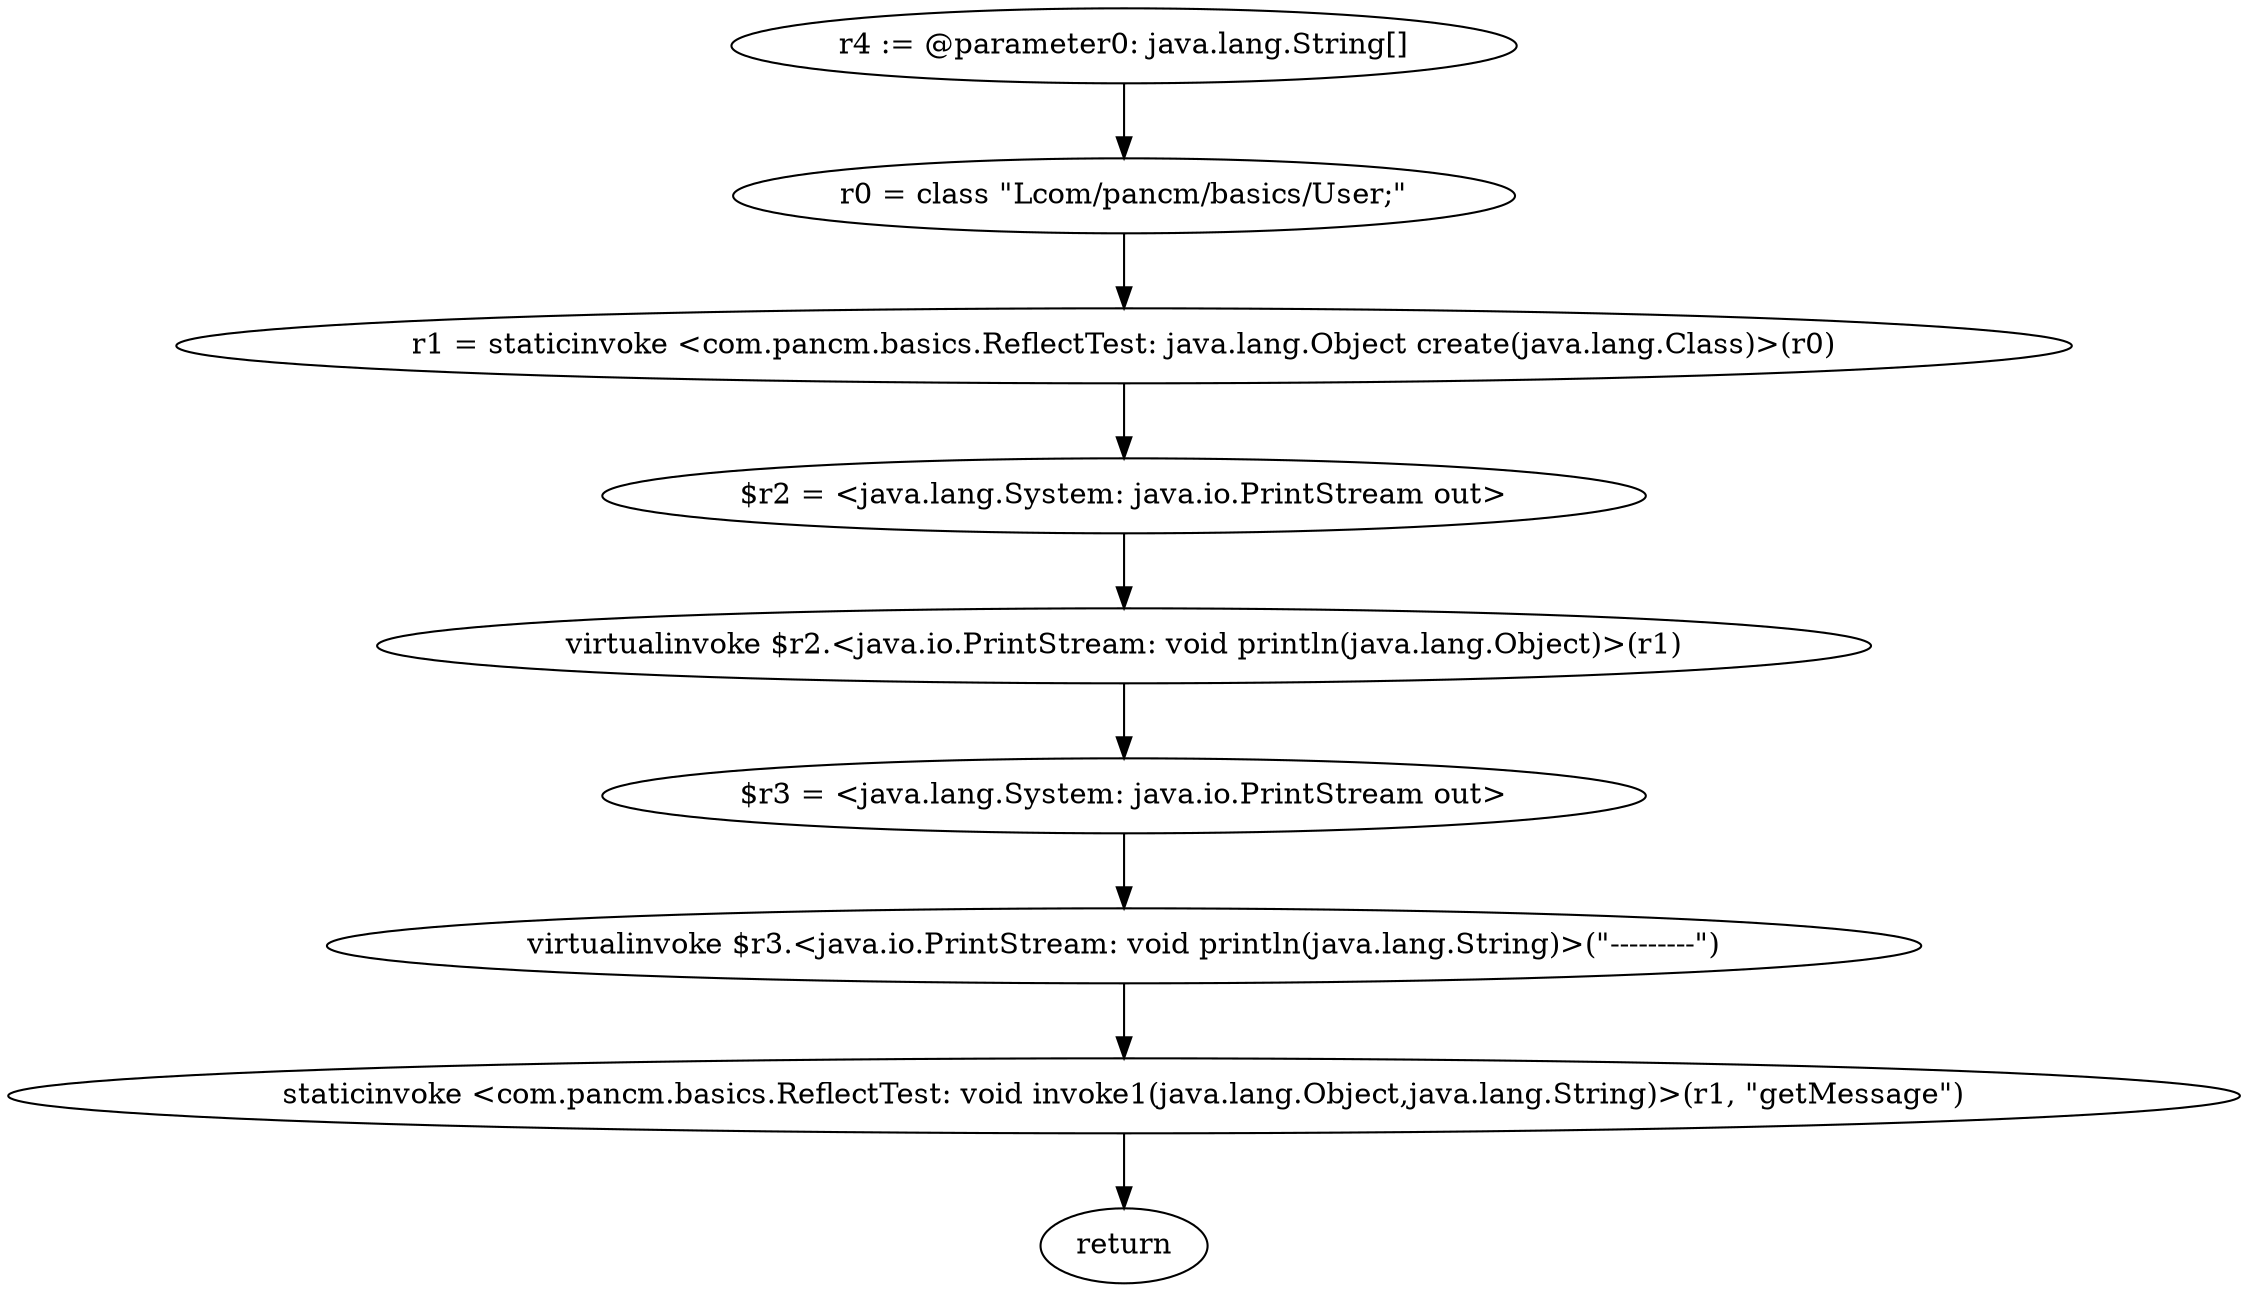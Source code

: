 digraph "unitGraph" {
    "r4 := @parameter0: java.lang.String[]"
    "r0 = class \"Lcom/pancm/basics/User;\""
    "r1 = staticinvoke <com.pancm.basics.ReflectTest: java.lang.Object create(java.lang.Class)>(r0)"
    "$r2 = <java.lang.System: java.io.PrintStream out>"
    "virtualinvoke $r2.<java.io.PrintStream: void println(java.lang.Object)>(r1)"
    "$r3 = <java.lang.System: java.io.PrintStream out>"
    "virtualinvoke $r3.<java.io.PrintStream: void println(java.lang.String)>(\"---------\")"
    "staticinvoke <com.pancm.basics.ReflectTest: void invoke1(java.lang.Object,java.lang.String)>(r1, \"getMessage\")"
    "return"
    "r4 := @parameter0: java.lang.String[]"->"r0 = class \"Lcom/pancm/basics/User;\"";
    "r0 = class \"Lcom/pancm/basics/User;\""->"r1 = staticinvoke <com.pancm.basics.ReflectTest: java.lang.Object create(java.lang.Class)>(r0)";
    "r1 = staticinvoke <com.pancm.basics.ReflectTest: java.lang.Object create(java.lang.Class)>(r0)"->"$r2 = <java.lang.System: java.io.PrintStream out>";
    "$r2 = <java.lang.System: java.io.PrintStream out>"->"virtualinvoke $r2.<java.io.PrintStream: void println(java.lang.Object)>(r1)";
    "virtualinvoke $r2.<java.io.PrintStream: void println(java.lang.Object)>(r1)"->"$r3 = <java.lang.System: java.io.PrintStream out>";
    "$r3 = <java.lang.System: java.io.PrintStream out>"->"virtualinvoke $r3.<java.io.PrintStream: void println(java.lang.String)>(\"---------\")";
    "virtualinvoke $r3.<java.io.PrintStream: void println(java.lang.String)>(\"---------\")"->"staticinvoke <com.pancm.basics.ReflectTest: void invoke1(java.lang.Object,java.lang.String)>(r1, \"getMessage\")";
    "staticinvoke <com.pancm.basics.ReflectTest: void invoke1(java.lang.Object,java.lang.String)>(r1, \"getMessage\")"->"return";
}
